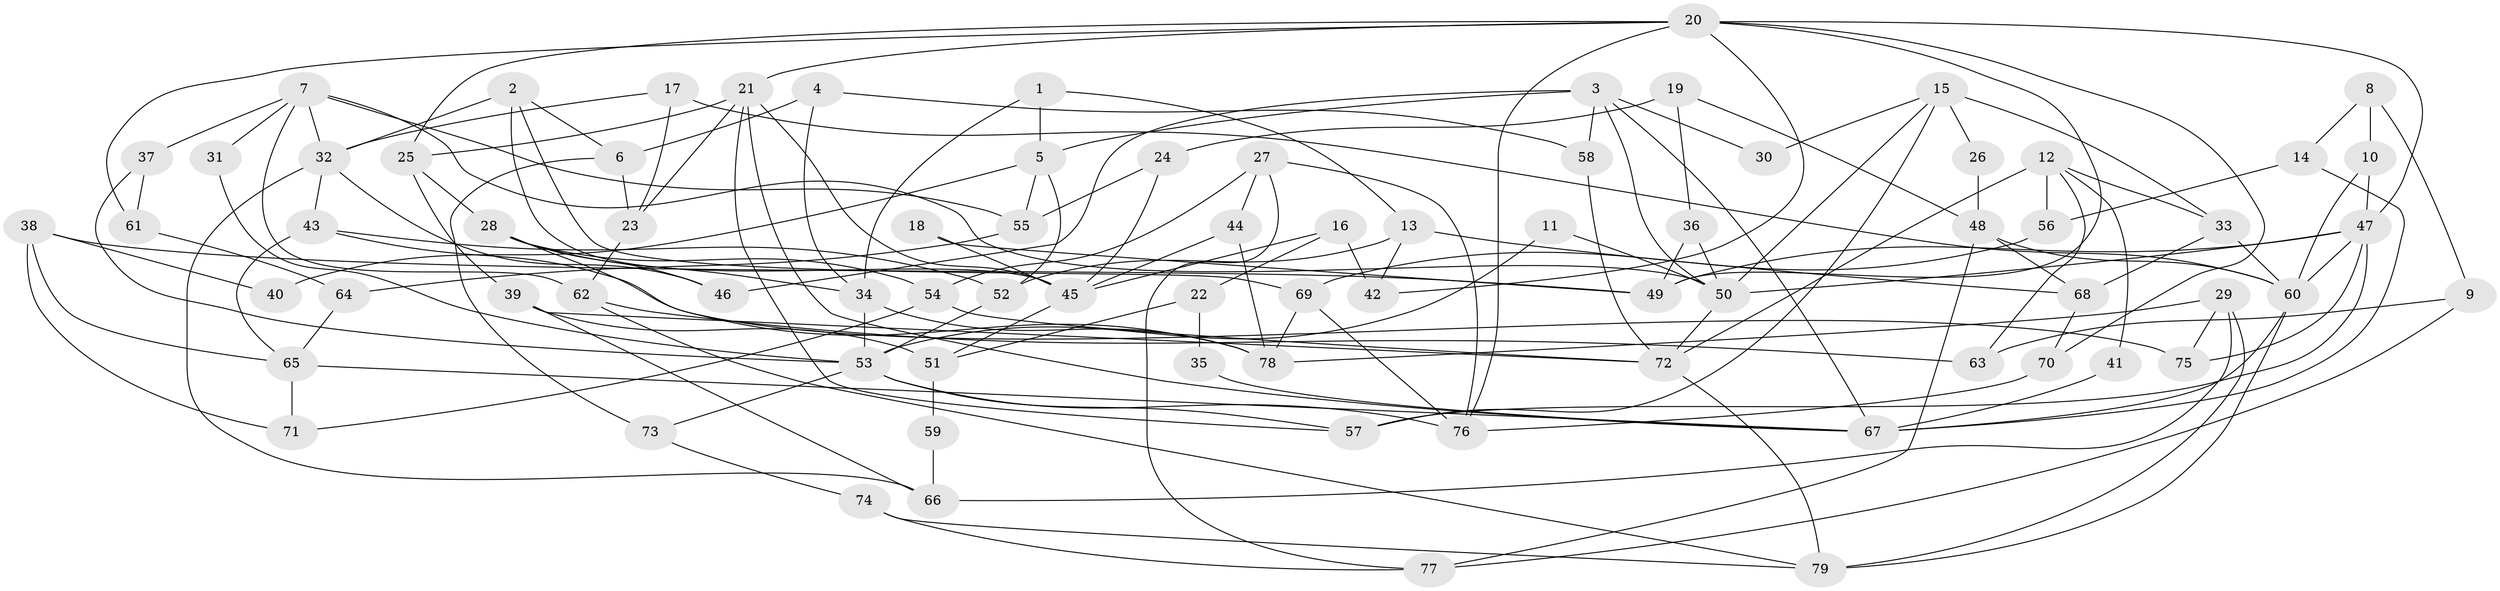 // coarse degree distribution, {6: 0.22916666666666666, 4: 0.22916666666666666, 7: 0.125, 5: 0.0625, 2: 0.08333333333333333, 3: 0.16666666666666666, 8: 0.041666666666666664, 9: 0.020833333333333332, 11: 0.041666666666666664}
// Generated by graph-tools (version 1.1) at 2025/24/03/03/25 07:24:02]
// undirected, 79 vertices, 158 edges
graph export_dot {
graph [start="1"]
  node [color=gray90,style=filled];
  1;
  2;
  3;
  4;
  5;
  6;
  7;
  8;
  9;
  10;
  11;
  12;
  13;
  14;
  15;
  16;
  17;
  18;
  19;
  20;
  21;
  22;
  23;
  24;
  25;
  26;
  27;
  28;
  29;
  30;
  31;
  32;
  33;
  34;
  35;
  36;
  37;
  38;
  39;
  40;
  41;
  42;
  43;
  44;
  45;
  46;
  47;
  48;
  49;
  50;
  51;
  52;
  53;
  54;
  55;
  56;
  57;
  58;
  59;
  60;
  61;
  62;
  63;
  64;
  65;
  66;
  67;
  68;
  69;
  70;
  71;
  72;
  73;
  74;
  75;
  76;
  77;
  78;
  79;
  1 -- 34;
  1 -- 13;
  1 -- 5;
  2 -- 45;
  2 -- 32;
  2 -- 6;
  2 -- 69;
  3 -- 67;
  3 -- 5;
  3 -- 30;
  3 -- 46;
  3 -- 50;
  3 -- 58;
  4 -- 6;
  4 -- 34;
  4 -- 58;
  5 -- 52;
  5 -- 40;
  5 -- 55;
  6 -- 23;
  6 -- 73;
  7 -- 50;
  7 -- 37;
  7 -- 31;
  7 -- 32;
  7 -- 55;
  7 -- 62;
  8 -- 9;
  8 -- 10;
  8 -- 14;
  9 -- 63;
  9 -- 77;
  10 -- 47;
  10 -- 60;
  11 -- 50;
  11 -- 53;
  12 -- 72;
  12 -- 33;
  12 -- 41;
  12 -- 56;
  12 -- 63;
  13 -- 52;
  13 -- 68;
  13 -- 42;
  14 -- 56;
  14 -- 67;
  15 -- 57;
  15 -- 50;
  15 -- 26;
  15 -- 30;
  15 -- 33;
  16 -- 42;
  16 -- 45;
  16 -- 22;
  17 -- 60;
  17 -- 23;
  17 -- 32;
  18 -- 49;
  18 -- 45;
  19 -- 36;
  19 -- 48;
  19 -- 24;
  20 -- 47;
  20 -- 21;
  20 -- 25;
  20 -- 42;
  20 -- 49;
  20 -- 61;
  20 -- 70;
  20 -- 76;
  21 -- 57;
  21 -- 25;
  21 -- 23;
  21 -- 45;
  21 -- 67;
  22 -- 51;
  22 -- 35;
  23 -- 62;
  24 -- 55;
  24 -- 45;
  25 -- 28;
  25 -- 39;
  26 -- 48;
  27 -- 54;
  27 -- 44;
  27 -- 76;
  27 -- 77;
  28 -- 78;
  28 -- 46;
  28 -- 34;
  28 -- 54;
  29 -- 78;
  29 -- 79;
  29 -- 66;
  29 -- 75;
  31 -- 53;
  32 -- 43;
  32 -- 46;
  32 -- 66;
  33 -- 60;
  33 -- 68;
  34 -- 53;
  34 -- 78;
  35 -- 67;
  36 -- 49;
  36 -- 50;
  37 -- 53;
  37 -- 61;
  38 -- 71;
  38 -- 65;
  38 -- 40;
  38 -- 49;
  39 -- 66;
  39 -- 51;
  39 -- 72;
  41 -- 67;
  43 -- 75;
  43 -- 52;
  43 -- 65;
  44 -- 45;
  44 -- 78;
  45 -- 51;
  47 -- 50;
  47 -- 49;
  47 -- 57;
  47 -- 60;
  47 -- 75;
  48 -- 68;
  48 -- 60;
  48 -- 77;
  50 -- 72;
  51 -- 59;
  52 -- 53;
  53 -- 73;
  53 -- 76;
  53 -- 57;
  54 -- 72;
  54 -- 71;
  55 -- 64;
  56 -- 69;
  58 -- 72;
  59 -- 66;
  60 -- 67;
  60 -- 79;
  61 -- 64;
  62 -- 79;
  62 -- 63;
  64 -- 65;
  65 -- 67;
  65 -- 71;
  68 -- 70;
  69 -- 76;
  69 -- 78;
  70 -- 76;
  72 -- 79;
  73 -- 74;
  74 -- 77;
  74 -- 79;
}
